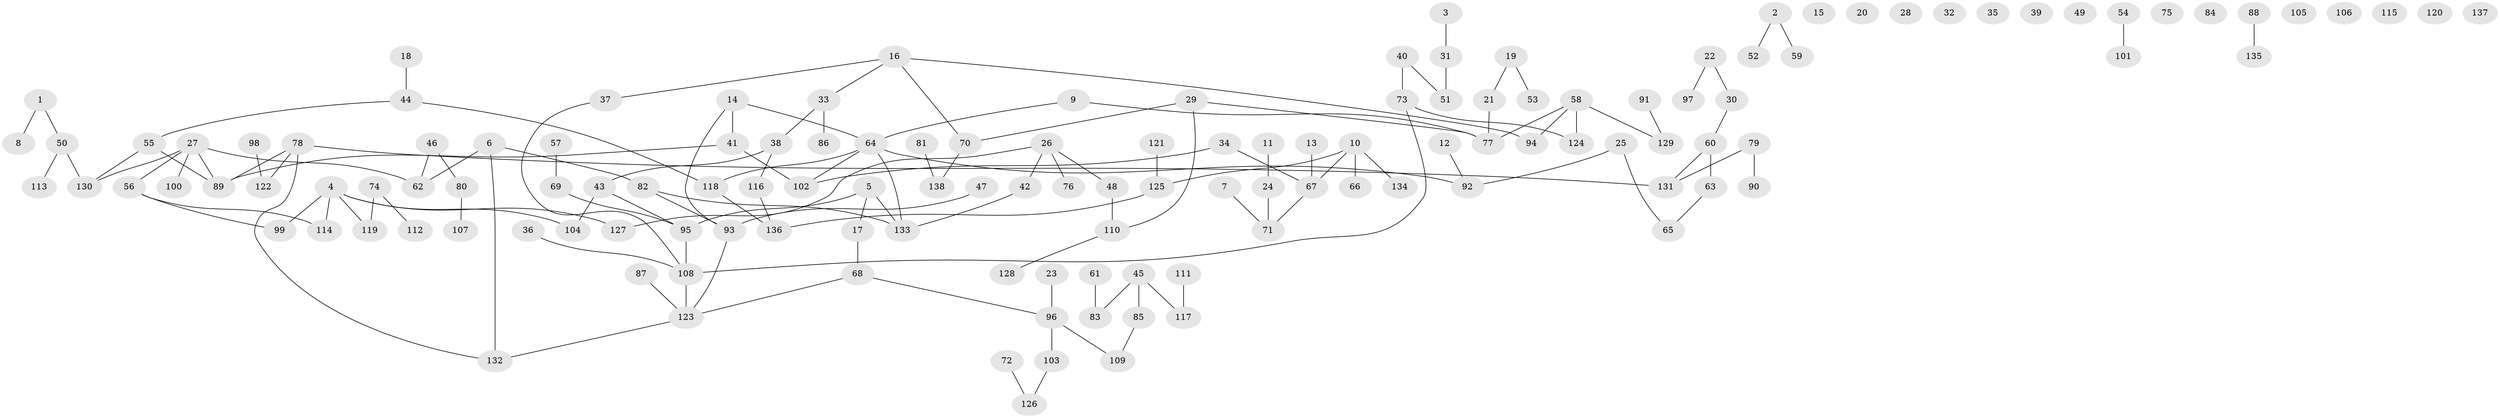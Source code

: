 // Generated by graph-tools (version 1.1) at 2025/49/03/09/25 03:49:13]
// undirected, 138 vertices, 140 edges
graph export_dot {
graph [start="1"]
  node [color=gray90,style=filled];
  1;
  2;
  3;
  4;
  5;
  6;
  7;
  8;
  9;
  10;
  11;
  12;
  13;
  14;
  15;
  16;
  17;
  18;
  19;
  20;
  21;
  22;
  23;
  24;
  25;
  26;
  27;
  28;
  29;
  30;
  31;
  32;
  33;
  34;
  35;
  36;
  37;
  38;
  39;
  40;
  41;
  42;
  43;
  44;
  45;
  46;
  47;
  48;
  49;
  50;
  51;
  52;
  53;
  54;
  55;
  56;
  57;
  58;
  59;
  60;
  61;
  62;
  63;
  64;
  65;
  66;
  67;
  68;
  69;
  70;
  71;
  72;
  73;
  74;
  75;
  76;
  77;
  78;
  79;
  80;
  81;
  82;
  83;
  84;
  85;
  86;
  87;
  88;
  89;
  90;
  91;
  92;
  93;
  94;
  95;
  96;
  97;
  98;
  99;
  100;
  101;
  102;
  103;
  104;
  105;
  106;
  107;
  108;
  109;
  110;
  111;
  112;
  113;
  114;
  115;
  116;
  117;
  118;
  119;
  120;
  121;
  122;
  123;
  124;
  125;
  126;
  127;
  128;
  129;
  130;
  131;
  132;
  133;
  134;
  135;
  136;
  137;
  138;
  1 -- 8;
  1 -- 50;
  2 -- 52;
  2 -- 59;
  3 -- 31;
  4 -- 99;
  4 -- 104;
  4 -- 114;
  4 -- 119;
  4 -- 127;
  5 -- 17;
  5 -- 95;
  5 -- 133;
  6 -- 62;
  6 -- 82;
  6 -- 132;
  7 -- 71;
  9 -- 64;
  9 -- 77;
  10 -- 66;
  10 -- 67;
  10 -- 125;
  10 -- 134;
  11 -- 24;
  12 -- 92;
  13 -- 67;
  14 -- 41;
  14 -- 64;
  14 -- 93;
  16 -- 33;
  16 -- 37;
  16 -- 70;
  16 -- 94;
  17 -- 68;
  18 -- 44;
  19 -- 21;
  19 -- 53;
  21 -- 77;
  22 -- 30;
  22 -- 97;
  23 -- 96;
  24 -- 71;
  25 -- 65;
  25 -- 92;
  26 -- 42;
  26 -- 48;
  26 -- 76;
  26 -- 127;
  27 -- 56;
  27 -- 62;
  27 -- 89;
  27 -- 100;
  27 -- 130;
  29 -- 70;
  29 -- 77;
  29 -- 110;
  30 -- 60;
  31 -- 51;
  33 -- 38;
  33 -- 86;
  34 -- 67;
  34 -- 102;
  36 -- 108;
  37 -- 108;
  38 -- 43;
  38 -- 116;
  40 -- 51;
  40 -- 73;
  41 -- 89;
  41 -- 102;
  42 -- 133;
  43 -- 95;
  43 -- 104;
  44 -- 55;
  44 -- 118;
  45 -- 83;
  45 -- 85;
  45 -- 117;
  46 -- 62;
  46 -- 80;
  47 -- 93;
  48 -- 110;
  50 -- 113;
  50 -- 130;
  54 -- 101;
  55 -- 89;
  55 -- 130;
  56 -- 99;
  56 -- 114;
  57 -- 69;
  58 -- 77;
  58 -- 94;
  58 -- 124;
  58 -- 129;
  60 -- 63;
  60 -- 131;
  61 -- 83;
  63 -- 65;
  64 -- 92;
  64 -- 102;
  64 -- 118;
  64 -- 133;
  67 -- 71;
  68 -- 96;
  68 -- 123;
  69 -- 95;
  70 -- 138;
  72 -- 126;
  73 -- 108;
  73 -- 124;
  74 -- 112;
  74 -- 119;
  78 -- 89;
  78 -- 122;
  78 -- 131;
  78 -- 132;
  79 -- 90;
  79 -- 131;
  80 -- 107;
  81 -- 138;
  82 -- 93;
  82 -- 133;
  85 -- 109;
  87 -- 123;
  88 -- 135;
  91 -- 129;
  93 -- 123;
  95 -- 108;
  96 -- 103;
  96 -- 109;
  98 -- 122;
  103 -- 126;
  108 -- 123;
  110 -- 128;
  111 -- 117;
  116 -- 136;
  118 -- 136;
  121 -- 125;
  123 -- 132;
  125 -- 136;
}
